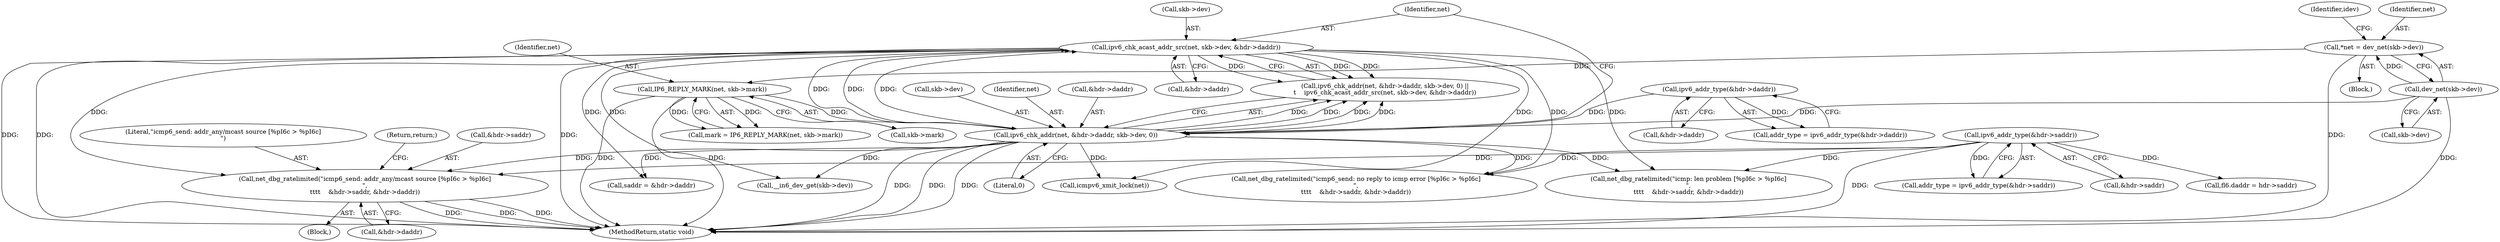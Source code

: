 digraph "0_linux_79dc7e3f1cd323be4c81aa1a94faa1b3ed987fb2@pointer" {
"1000282" [label="(Call,net_dbg_ratelimited(\"icmp6_send: addr_any/mcast source [%pI6c > %pI6c]\n\",\n\t\t\t\t    &hdr->saddr, &hdr->daddr))"];
"1000250" [label="(Call,ipv6_addr_type(&hdr->saddr))"];
"1000201" [label="(Call,ipv6_chk_acast_addr_src(net, skb->dev, &hdr->daddr))"];
"1000191" [label="(Call,ipv6_chk_addr(net, &hdr->daddr, skb->dev, 0))"];
"1000158" [label="(Call,IP6_REPLY_MARK(net, skb->mark))"];
"1000113" [label="(Call,*net = dev_net(skb->dev))"];
"1000115" [label="(Call,dev_net(skb->dev))"];
"1000184" [label="(Call,ipv6_addr_type(&hdr->daddr))"];
"1000292" [label="(Return,return;)"];
"1000197" [label="(Call,skb->dev)"];
"1000182" [label="(Call,addr_type = ipv6_addr_type(&hdr->daddr))"];
"1000250" [label="(Call,ipv6_addr_type(&hdr->saddr))"];
"1000321" [label="(Call,fl6.daddr = hdr->saddr)"];
"1000281" [label="(Block,)"];
"1000595" [label="(MethodReturn,static void)"];
"1000191" [label="(Call,ipv6_chk_addr(net, &hdr->daddr, skb->dev, 0))"];
"1000297" [label="(Call,net_dbg_ratelimited(\"icmp6_send: no reply to icmp error [%pI6c > %pI6c]\n\",\n\t\t\t\t    &hdr->saddr, &hdr->daddr))"];
"1000284" [label="(Call,&hdr->saddr)"];
"1000206" [label="(Call,&hdr->daddr)"];
"1000248" [label="(Call,addr_type = ipv6_addr_type(&hdr->saddr))"];
"1000111" [label="(Block,)"];
"1000210" [label="(Call,saddr = &hdr->daddr)"];
"1000251" [label="(Call,&hdr->saddr)"];
"1000113" [label="(Call,*net = dev_net(skb->dev))"];
"1000190" [label="(Call,ipv6_chk_addr(net, &hdr->daddr, skb->dev, 0) ||\n\t    ipv6_chk_acast_addr_src(net, skb->dev, &hdr->daddr))"];
"1000184" [label="(Call,ipv6_addr_type(&hdr->daddr))"];
"1000156" [label="(Call,mark = IP6_REPLY_MARK(net, skb->mark))"];
"1000538" [label="(Call,__in6_dev_get(skb->dev))"];
"1000160" [label="(Call,skb->mark)"];
"1000203" [label="(Call,skb->dev)"];
"1000200" [label="(Literal,0)"];
"1000159" [label="(Identifier,net)"];
"1000202" [label="(Identifier,net)"];
"1000282" [label="(Call,net_dbg_ratelimited(\"icmp6_send: addr_any/mcast source [%pI6c > %pI6c]\n\",\n\t\t\t\t    &hdr->saddr, &hdr->daddr))"];
"1000116" [label="(Call,skb->dev)"];
"1000201" [label="(Call,ipv6_chk_acast_addr_src(net, skb->dev, &hdr->daddr))"];
"1000115" [label="(Call,dev_net(skb->dev))"];
"1000283" [label="(Literal,\"icmp6_send: addr_any/mcast source [%pI6c > %pI6c]\n\")"];
"1000368" [label="(Call,icmpv6_xmit_lock(net))"];
"1000288" [label="(Call,&hdr->daddr)"];
"1000192" [label="(Identifier,net)"];
"1000114" [label="(Identifier,net)"];
"1000524" [label="(Call,net_dbg_ratelimited(\"icmp: len problem [%pI6c > %pI6c]\n\",\n\t\t\t\t    &hdr->saddr, &hdr->daddr))"];
"1000158" [label="(Call,IP6_REPLY_MARK(net, skb->mark))"];
"1000185" [label="(Call,&hdr->daddr)"];
"1000193" [label="(Call,&hdr->daddr)"];
"1000121" [label="(Identifier,idev)"];
"1000282" -> "1000281"  [label="AST: "];
"1000282" -> "1000288"  [label="CFG: "];
"1000283" -> "1000282"  [label="AST: "];
"1000284" -> "1000282"  [label="AST: "];
"1000288" -> "1000282"  [label="AST: "];
"1000292" -> "1000282"  [label="CFG: "];
"1000282" -> "1000595"  [label="DDG: "];
"1000282" -> "1000595"  [label="DDG: "];
"1000282" -> "1000595"  [label="DDG: "];
"1000250" -> "1000282"  [label="DDG: "];
"1000201" -> "1000282"  [label="DDG: "];
"1000191" -> "1000282"  [label="DDG: "];
"1000250" -> "1000248"  [label="AST: "];
"1000250" -> "1000251"  [label="CFG: "];
"1000251" -> "1000250"  [label="AST: "];
"1000248" -> "1000250"  [label="CFG: "];
"1000250" -> "1000595"  [label="DDG: "];
"1000250" -> "1000248"  [label="DDG: "];
"1000250" -> "1000297"  [label="DDG: "];
"1000250" -> "1000321"  [label="DDG: "];
"1000250" -> "1000524"  [label="DDG: "];
"1000201" -> "1000190"  [label="AST: "];
"1000201" -> "1000206"  [label="CFG: "];
"1000202" -> "1000201"  [label="AST: "];
"1000203" -> "1000201"  [label="AST: "];
"1000206" -> "1000201"  [label="AST: "];
"1000190" -> "1000201"  [label="CFG: "];
"1000201" -> "1000595"  [label="DDG: "];
"1000201" -> "1000595"  [label="DDG: "];
"1000201" -> "1000595"  [label="DDG: "];
"1000201" -> "1000190"  [label="DDG: "];
"1000201" -> "1000190"  [label="DDG: "];
"1000201" -> "1000190"  [label="DDG: "];
"1000191" -> "1000201"  [label="DDG: "];
"1000191" -> "1000201"  [label="DDG: "];
"1000191" -> "1000201"  [label="DDG: "];
"1000201" -> "1000210"  [label="DDG: "];
"1000201" -> "1000297"  [label="DDG: "];
"1000201" -> "1000368"  [label="DDG: "];
"1000201" -> "1000524"  [label="DDG: "];
"1000201" -> "1000538"  [label="DDG: "];
"1000191" -> "1000190"  [label="AST: "];
"1000191" -> "1000200"  [label="CFG: "];
"1000192" -> "1000191"  [label="AST: "];
"1000193" -> "1000191"  [label="AST: "];
"1000197" -> "1000191"  [label="AST: "];
"1000200" -> "1000191"  [label="AST: "];
"1000202" -> "1000191"  [label="CFG: "];
"1000190" -> "1000191"  [label="CFG: "];
"1000191" -> "1000595"  [label="DDG: "];
"1000191" -> "1000595"  [label="DDG: "];
"1000191" -> "1000595"  [label="DDG: "];
"1000191" -> "1000190"  [label="DDG: "];
"1000191" -> "1000190"  [label="DDG: "];
"1000191" -> "1000190"  [label="DDG: "];
"1000191" -> "1000190"  [label="DDG: "];
"1000158" -> "1000191"  [label="DDG: "];
"1000184" -> "1000191"  [label="DDG: "];
"1000115" -> "1000191"  [label="DDG: "];
"1000191" -> "1000210"  [label="DDG: "];
"1000191" -> "1000297"  [label="DDG: "];
"1000191" -> "1000368"  [label="DDG: "];
"1000191" -> "1000524"  [label="DDG: "];
"1000191" -> "1000538"  [label="DDG: "];
"1000158" -> "1000156"  [label="AST: "];
"1000158" -> "1000160"  [label="CFG: "];
"1000159" -> "1000158"  [label="AST: "];
"1000160" -> "1000158"  [label="AST: "];
"1000156" -> "1000158"  [label="CFG: "];
"1000158" -> "1000595"  [label="DDG: "];
"1000158" -> "1000595"  [label="DDG: "];
"1000158" -> "1000156"  [label="DDG: "];
"1000158" -> "1000156"  [label="DDG: "];
"1000113" -> "1000158"  [label="DDG: "];
"1000113" -> "1000111"  [label="AST: "];
"1000113" -> "1000115"  [label="CFG: "];
"1000114" -> "1000113"  [label="AST: "];
"1000115" -> "1000113"  [label="AST: "];
"1000121" -> "1000113"  [label="CFG: "];
"1000113" -> "1000595"  [label="DDG: "];
"1000115" -> "1000113"  [label="DDG: "];
"1000115" -> "1000116"  [label="CFG: "];
"1000116" -> "1000115"  [label="AST: "];
"1000115" -> "1000595"  [label="DDG: "];
"1000184" -> "1000182"  [label="AST: "];
"1000184" -> "1000185"  [label="CFG: "];
"1000185" -> "1000184"  [label="AST: "];
"1000182" -> "1000184"  [label="CFG: "];
"1000184" -> "1000182"  [label="DDG: "];
}
